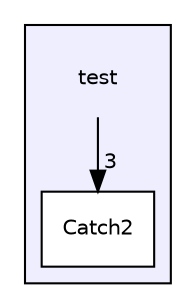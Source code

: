 digraph "test" {
  bgcolor=transparent;
  compound=true
  node [ fontsize="10", fontname="Helvetica"];
  edge [ labelfontsize="10", labelfontname="Helvetica"];
  subgraph clusterdir_13e138d54eb8818da29c3992edef070a {
    graph [ bgcolor="#eeeeff", pencolor="black", label="" URL="dir_13e138d54eb8818da29c3992edef070a.html"];
    dir_13e138d54eb8818da29c3992edef070a [shape=plaintext label="test"];
  dir_1555290f56501851d78c70396aafcc6e [shape=box label="Catch2" fillcolor="white" style="filled" URL="dir_1555290f56501851d78c70396aafcc6e.html"];
  }
  dir_13e138d54eb8818da29c3992edef070a->dir_1555290f56501851d78c70396aafcc6e [headlabel="3", labeldistance=1.5 headhref="dir_000011_000012.html"];
}
